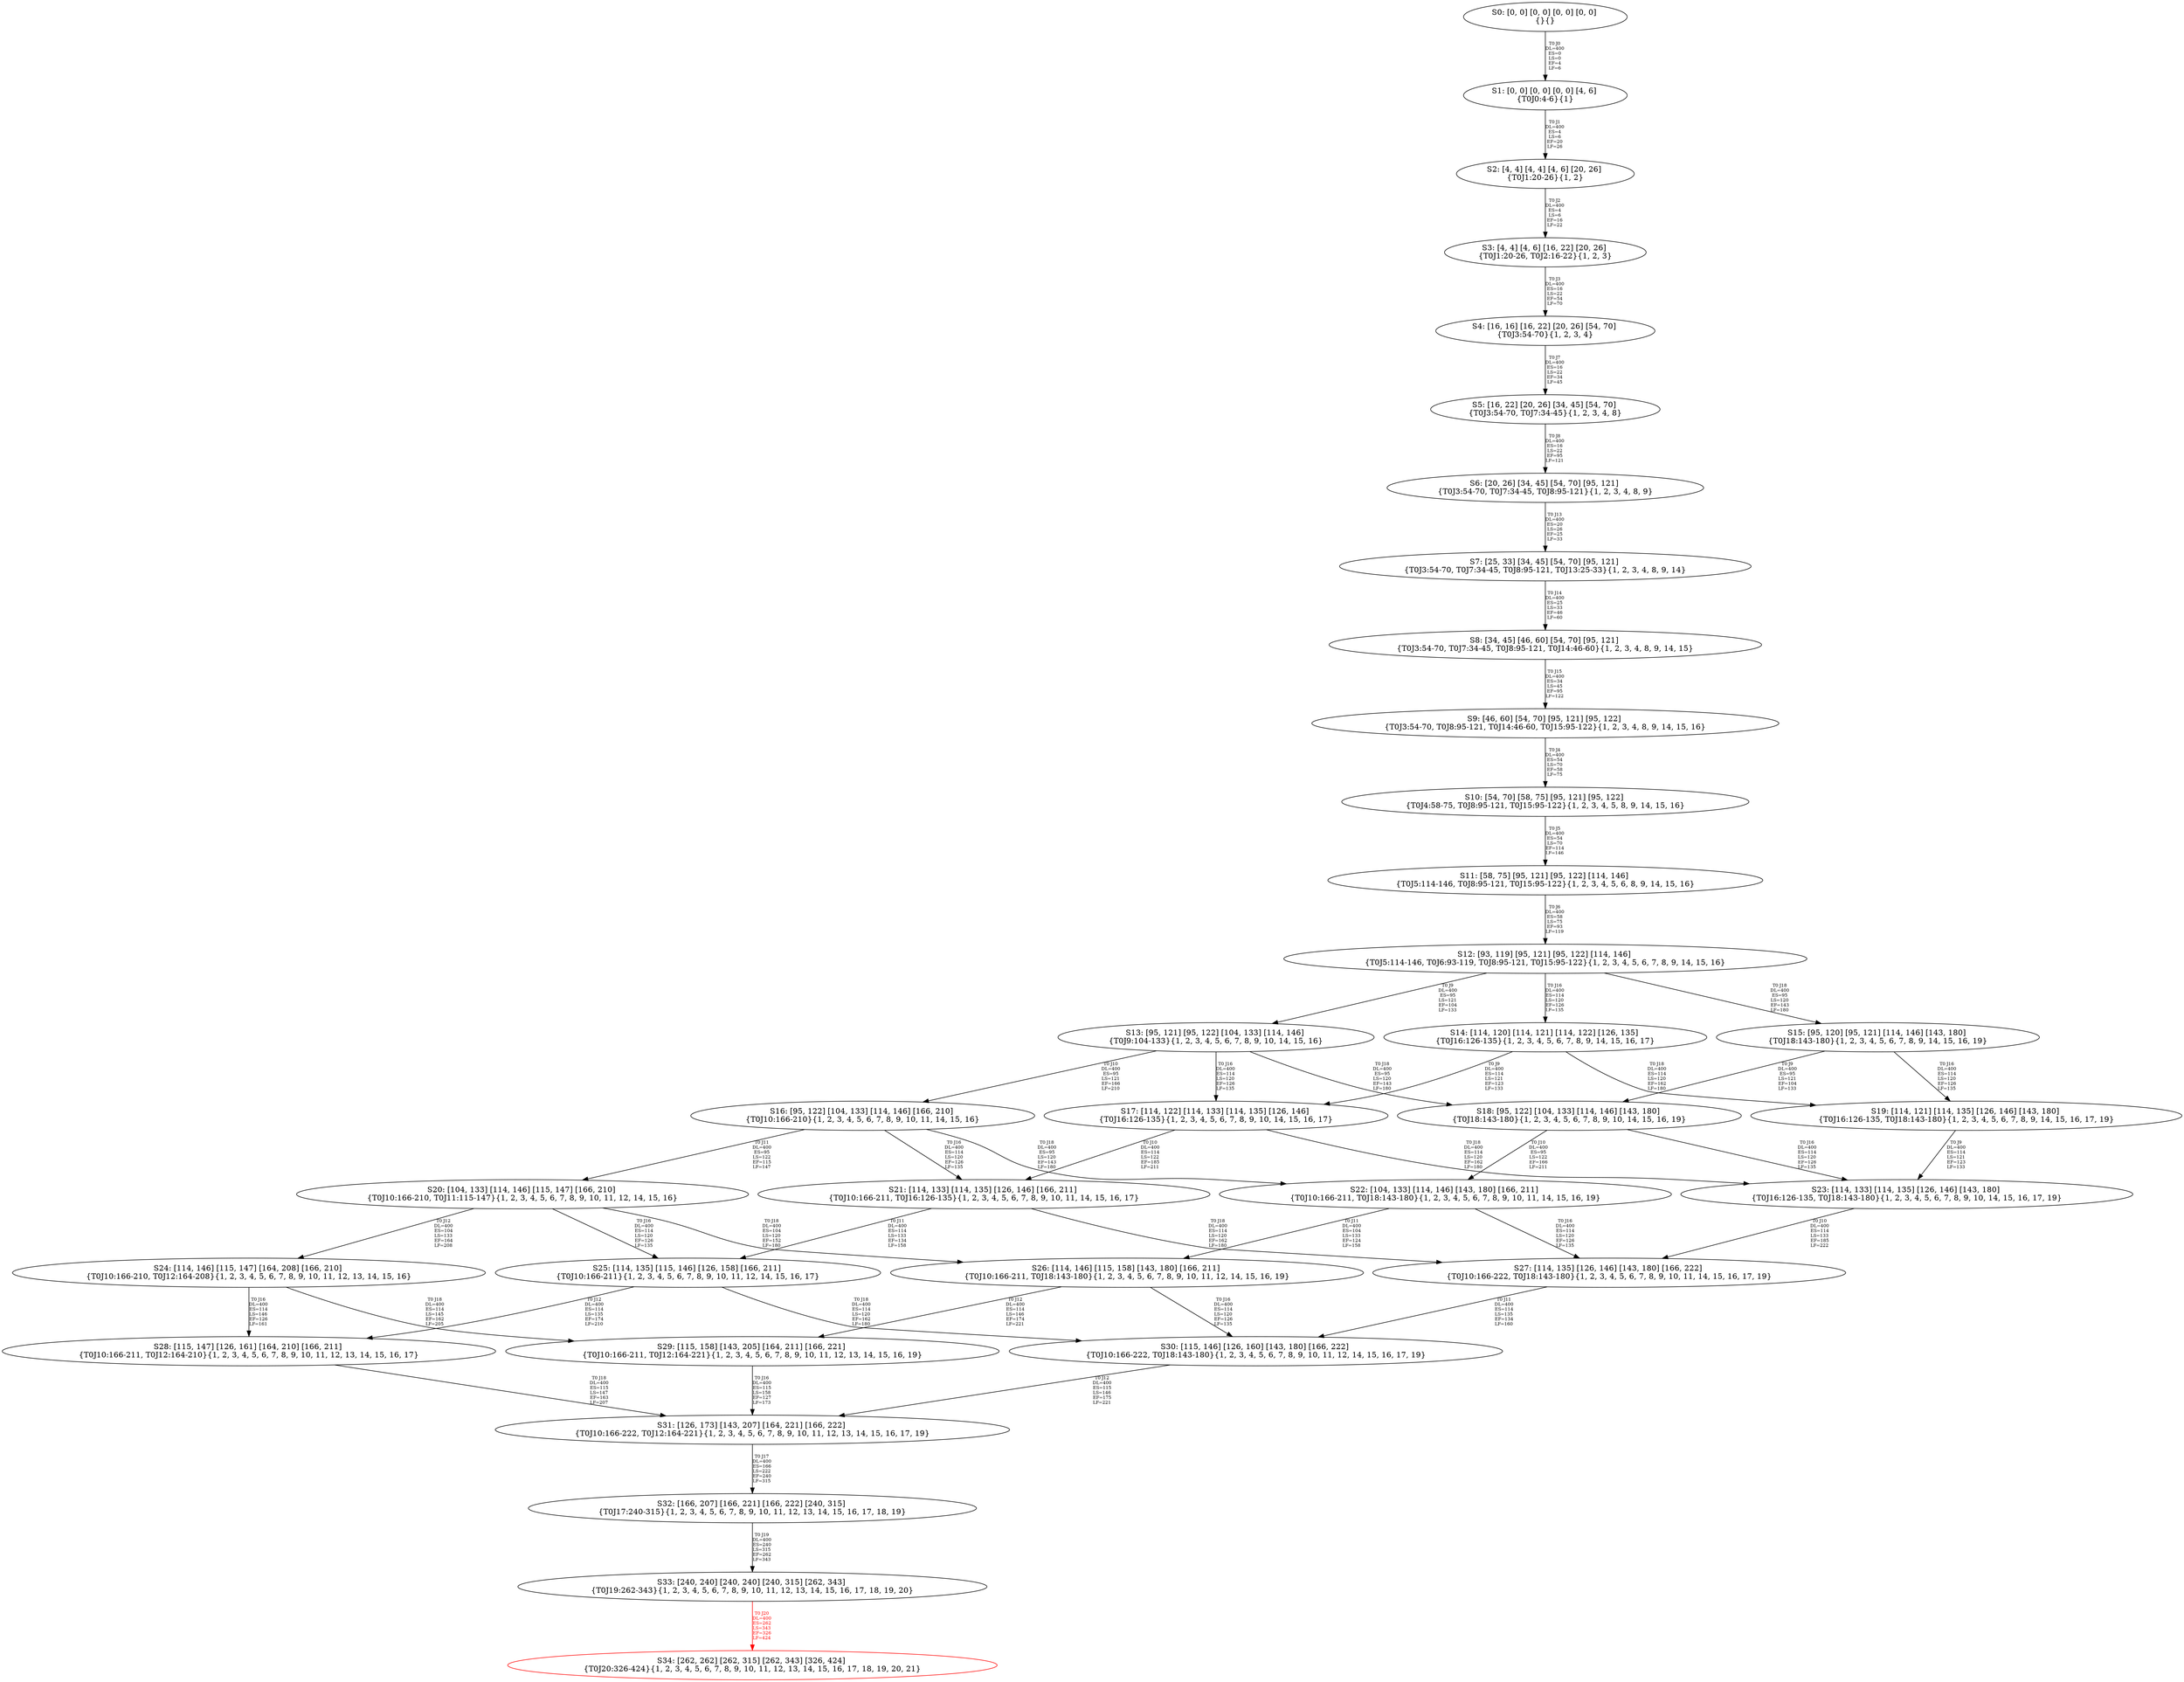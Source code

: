 digraph {
	S0[label="S0: [0, 0] [0, 0] [0, 0] [0, 0] \n{}{}"];
	S1[label="S1: [0, 0] [0, 0] [0, 0] [4, 6] \n{T0J0:4-6}{1}"];
	S2[label="S2: [4, 4] [4, 4] [4, 6] [20, 26] \n{T0J1:20-26}{1, 2}"];
	S3[label="S3: [4, 4] [4, 6] [16, 22] [20, 26] \n{T0J1:20-26, T0J2:16-22}{1, 2, 3}"];
	S4[label="S4: [16, 16] [16, 22] [20, 26] [54, 70] \n{T0J3:54-70}{1, 2, 3, 4}"];
	S5[label="S5: [16, 22] [20, 26] [34, 45] [54, 70] \n{T0J3:54-70, T0J7:34-45}{1, 2, 3, 4, 8}"];
	S6[label="S6: [20, 26] [34, 45] [54, 70] [95, 121] \n{T0J3:54-70, T0J7:34-45, T0J8:95-121}{1, 2, 3, 4, 8, 9}"];
	S7[label="S7: [25, 33] [34, 45] [54, 70] [95, 121] \n{T0J3:54-70, T0J7:34-45, T0J8:95-121, T0J13:25-33}{1, 2, 3, 4, 8, 9, 14}"];
	S8[label="S8: [34, 45] [46, 60] [54, 70] [95, 121] \n{T0J3:54-70, T0J7:34-45, T0J8:95-121, T0J14:46-60}{1, 2, 3, 4, 8, 9, 14, 15}"];
	S9[label="S9: [46, 60] [54, 70] [95, 121] [95, 122] \n{T0J3:54-70, T0J8:95-121, T0J14:46-60, T0J15:95-122}{1, 2, 3, 4, 8, 9, 14, 15, 16}"];
	S10[label="S10: [54, 70] [58, 75] [95, 121] [95, 122] \n{T0J4:58-75, T0J8:95-121, T0J15:95-122}{1, 2, 3, 4, 5, 8, 9, 14, 15, 16}"];
	S11[label="S11: [58, 75] [95, 121] [95, 122] [114, 146] \n{T0J5:114-146, T0J8:95-121, T0J15:95-122}{1, 2, 3, 4, 5, 6, 8, 9, 14, 15, 16}"];
	S12[label="S12: [93, 119] [95, 121] [95, 122] [114, 146] \n{T0J5:114-146, T0J6:93-119, T0J8:95-121, T0J15:95-122}{1, 2, 3, 4, 5, 6, 7, 8, 9, 14, 15, 16}"];
	S13[label="S13: [95, 121] [95, 122] [104, 133] [114, 146] \n{T0J9:104-133}{1, 2, 3, 4, 5, 6, 7, 8, 9, 10, 14, 15, 16}"];
	S14[label="S14: [114, 120] [114, 121] [114, 122] [126, 135] \n{T0J16:126-135}{1, 2, 3, 4, 5, 6, 7, 8, 9, 14, 15, 16, 17}"];
	S15[label="S15: [95, 120] [95, 121] [114, 146] [143, 180] \n{T0J18:143-180}{1, 2, 3, 4, 5, 6, 7, 8, 9, 14, 15, 16, 19}"];
	S16[label="S16: [95, 122] [104, 133] [114, 146] [166, 210] \n{T0J10:166-210}{1, 2, 3, 4, 5, 6, 7, 8, 9, 10, 11, 14, 15, 16}"];
	S17[label="S17: [114, 122] [114, 133] [114, 135] [126, 146] \n{T0J16:126-135}{1, 2, 3, 4, 5, 6, 7, 8, 9, 10, 14, 15, 16, 17}"];
	S18[label="S18: [95, 122] [104, 133] [114, 146] [143, 180] \n{T0J18:143-180}{1, 2, 3, 4, 5, 6, 7, 8, 9, 10, 14, 15, 16, 19}"];
	S19[label="S19: [114, 121] [114, 135] [126, 146] [143, 180] \n{T0J16:126-135, T0J18:143-180}{1, 2, 3, 4, 5, 6, 7, 8, 9, 14, 15, 16, 17, 19}"];
	S20[label="S20: [104, 133] [114, 146] [115, 147] [166, 210] \n{T0J10:166-210, T0J11:115-147}{1, 2, 3, 4, 5, 6, 7, 8, 9, 10, 11, 12, 14, 15, 16}"];
	S21[label="S21: [114, 133] [114, 135] [126, 146] [166, 211] \n{T0J10:166-211, T0J16:126-135}{1, 2, 3, 4, 5, 6, 7, 8, 9, 10, 11, 14, 15, 16, 17}"];
	S22[label="S22: [104, 133] [114, 146] [143, 180] [166, 211] \n{T0J10:166-211, T0J18:143-180}{1, 2, 3, 4, 5, 6, 7, 8, 9, 10, 11, 14, 15, 16, 19}"];
	S23[label="S23: [114, 133] [114, 135] [126, 146] [143, 180] \n{T0J16:126-135, T0J18:143-180}{1, 2, 3, 4, 5, 6, 7, 8, 9, 10, 14, 15, 16, 17, 19}"];
	S24[label="S24: [114, 146] [115, 147] [164, 208] [166, 210] \n{T0J10:166-210, T0J12:164-208}{1, 2, 3, 4, 5, 6, 7, 8, 9, 10, 11, 12, 13, 14, 15, 16}"];
	S25[label="S25: [114, 135] [115, 146] [126, 158] [166, 211] \n{T0J10:166-211}{1, 2, 3, 4, 5, 6, 7, 8, 9, 10, 11, 12, 14, 15, 16, 17}"];
	S26[label="S26: [114, 146] [115, 158] [143, 180] [166, 211] \n{T0J10:166-211, T0J18:143-180}{1, 2, 3, 4, 5, 6, 7, 8, 9, 10, 11, 12, 14, 15, 16, 19}"];
	S27[label="S27: [114, 135] [126, 146] [143, 180] [166, 222] \n{T0J10:166-222, T0J18:143-180}{1, 2, 3, 4, 5, 6, 7, 8, 9, 10, 11, 14, 15, 16, 17, 19}"];
	S28[label="S28: [115, 147] [126, 161] [164, 210] [166, 211] \n{T0J10:166-211, T0J12:164-210}{1, 2, 3, 4, 5, 6, 7, 8, 9, 10, 11, 12, 13, 14, 15, 16, 17}"];
	S29[label="S29: [115, 158] [143, 205] [164, 211] [166, 221] \n{T0J10:166-211, T0J12:164-221}{1, 2, 3, 4, 5, 6, 7, 8, 9, 10, 11, 12, 13, 14, 15, 16, 19}"];
	S30[label="S30: [115, 146] [126, 160] [143, 180] [166, 222] \n{T0J10:166-222, T0J18:143-180}{1, 2, 3, 4, 5, 6, 7, 8, 9, 10, 11, 12, 14, 15, 16, 17, 19}"];
	S31[label="S31: [126, 173] [143, 207] [164, 221] [166, 222] \n{T0J10:166-222, T0J12:164-221}{1, 2, 3, 4, 5, 6, 7, 8, 9, 10, 11, 12, 13, 14, 15, 16, 17, 19}"];
	S32[label="S32: [166, 207] [166, 221] [166, 222] [240, 315] \n{T0J17:240-315}{1, 2, 3, 4, 5, 6, 7, 8, 9, 10, 11, 12, 13, 14, 15, 16, 17, 18, 19}"];
	S33[label="S33: [240, 240] [240, 240] [240, 315] [262, 343] \n{T0J19:262-343}{1, 2, 3, 4, 5, 6, 7, 8, 9, 10, 11, 12, 13, 14, 15, 16, 17, 18, 19, 20}"];
	S34[label="S34: [262, 262] [262, 315] [262, 343] [326, 424] \n{T0J20:326-424}{1, 2, 3, 4, 5, 6, 7, 8, 9, 10, 11, 12, 13, 14, 15, 16, 17, 18, 19, 20, 21}"];
	S0 -> S1[label="T0 J0\nDL=400\nES=0\nLS=0\nEF=4\nLF=6",fontsize=8];
	S1 -> S2[label="T0 J1\nDL=400\nES=4\nLS=6\nEF=20\nLF=26",fontsize=8];
	S2 -> S3[label="T0 J2\nDL=400\nES=4\nLS=6\nEF=16\nLF=22",fontsize=8];
	S3 -> S4[label="T0 J3\nDL=400\nES=16\nLS=22\nEF=54\nLF=70",fontsize=8];
	S4 -> S5[label="T0 J7\nDL=400\nES=16\nLS=22\nEF=34\nLF=45",fontsize=8];
	S5 -> S6[label="T0 J8\nDL=400\nES=16\nLS=22\nEF=95\nLF=121",fontsize=8];
	S6 -> S7[label="T0 J13\nDL=400\nES=20\nLS=26\nEF=25\nLF=33",fontsize=8];
	S7 -> S8[label="T0 J14\nDL=400\nES=25\nLS=33\nEF=46\nLF=60",fontsize=8];
	S8 -> S9[label="T0 J15\nDL=400\nES=34\nLS=45\nEF=95\nLF=122",fontsize=8];
	S9 -> S10[label="T0 J4\nDL=400\nES=54\nLS=70\nEF=58\nLF=75",fontsize=8];
	S10 -> S11[label="T0 J5\nDL=400\nES=54\nLS=70\nEF=114\nLF=146",fontsize=8];
	S11 -> S12[label="T0 J6\nDL=400\nES=58\nLS=75\nEF=93\nLF=119",fontsize=8];
	S12 -> S13[label="T0 J9\nDL=400\nES=95\nLS=121\nEF=104\nLF=133",fontsize=8];
	S12 -> S14[label="T0 J16\nDL=400\nES=114\nLS=120\nEF=126\nLF=135",fontsize=8];
	S12 -> S15[label="T0 J18\nDL=400\nES=95\nLS=120\nEF=143\nLF=180",fontsize=8];
	S13 -> S16[label="T0 J10\nDL=400\nES=95\nLS=121\nEF=166\nLF=210",fontsize=8];
	S13 -> S17[label="T0 J16\nDL=400\nES=114\nLS=120\nEF=126\nLF=135",fontsize=8];
	S13 -> S18[label="T0 J18\nDL=400\nES=95\nLS=120\nEF=143\nLF=180",fontsize=8];
	S14 -> S17[label="T0 J9\nDL=400\nES=114\nLS=121\nEF=123\nLF=133",fontsize=8];
	S14 -> S19[label="T0 J18\nDL=400\nES=114\nLS=120\nEF=162\nLF=180",fontsize=8];
	S15 -> S18[label="T0 J9\nDL=400\nES=95\nLS=121\nEF=104\nLF=133",fontsize=8];
	S15 -> S19[label="T0 J16\nDL=400\nES=114\nLS=120\nEF=126\nLF=135",fontsize=8];
	S16 -> S20[label="T0 J11\nDL=400\nES=95\nLS=122\nEF=115\nLF=147",fontsize=8];
	S16 -> S21[label="T0 J16\nDL=400\nES=114\nLS=120\nEF=126\nLF=135",fontsize=8];
	S16 -> S22[label="T0 J18\nDL=400\nES=95\nLS=120\nEF=143\nLF=180",fontsize=8];
	S17 -> S21[label="T0 J10\nDL=400\nES=114\nLS=122\nEF=185\nLF=211",fontsize=8];
	S17 -> S23[label="T0 J18\nDL=400\nES=114\nLS=120\nEF=162\nLF=180",fontsize=8];
	S18 -> S22[label="T0 J10\nDL=400\nES=95\nLS=122\nEF=166\nLF=211",fontsize=8];
	S18 -> S23[label="T0 J16\nDL=400\nES=114\nLS=120\nEF=126\nLF=135",fontsize=8];
	S19 -> S23[label="T0 J9\nDL=400\nES=114\nLS=121\nEF=123\nLF=133",fontsize=8];
	S20 -> S24[label="T0 J12\nDL=400\nES=104\nLS=133\nEF=164\nLF=208",fontsize=8];
	S20 -> S25[label="T0 J16\nDL=400\nES=114\nLS=120\nEF=126\nLF=135",fontsize=8];
	S20 -> S26[label="T0 J18\nDL=400\nES=104\nLS=120\nEF=152\nLF=180",fontsize=8];
	S21 -> S25[label="T0 J11\nDL=400\nES=114\nLS=133\nEF=134\nLF=158",fontsize=8];
	S21 -> S27[label="T0 J18\nDL=400\nES=114\nLS=120\nEF=162\nLF=180",fontsize=8];
	S22 -> S26[label="T0 J11\nDL=400\nES=104\nLS=133\nEF=124\nLF=158",fontsize=8];
	S22 -> S27[label="T0 J16\nDL=400\nES=114\nLS=120\nEF=126\nLF=135",fontsize=8];
	S23 -> S27[label="T0 J10\nDL=400\nES=114\nLS=133\nEF=185\nLF=222",fontsize=8];
	S24 -> S28[label="T0 J16\nDL=400\nES=114\nLS=146\nEF=126\nLF=161",fontsize=8];
	S24 -> S29[label="T0 J18\nDL=400\nES=114\nLS=145\nEF=162\nLF=205",fontsize=8];
	S25 -> S28[label="T0 J12\nDL=400\nES=114\nLS=135\nEF=174\nLF=210",fontsize=8];
	S25 -> S30[label="T0 J18\nDL=400\nES=114\nLS=120\nEF=162\nLF=180",fontsize=8];
	S26 -> S29[label="T0 J12\nDL=400\nES=114\nLS=146\nEF=174\nLF=221",fontsize=8];
	S26 -> S30[label="T0 J16\nDL=400\nES=114\nLS=120\nEF=126\nLF=135",fontsize=8];
	S27 -> S30[label="T0 J11\nDL=400\nES=114\nLS=135\nEF=134\nLF=160",fontsize=8];
	S28 -> S31[label="T0 J18\nDL=400\nES=115\nLS=147\nEF=163\nLF=207",fontsize=8];
	S29 -> S31[label="T0 J16\nDL=400\nES=115\nLS=158\nEF=127\nLF=173",fontsize=8];
	S30 -> S31[label="T0 J12\nDL=400\nES=115\nLS=146\nEF=175\nLF=221",fontsize=8];
	S31 -> S32[label="T0 J17\nDL=400\nES=166\nLS=222\nEF=240\nLF=315",fontsize=8];
	S32 -> S33[label="T0 J19\nDL=400\nES=240\nLS=315\nEF=262\nLF=343",fontsize=8];
	S33 -> S34[label="T0 J20\nDL=400\nES=262\nLS=343\nEF=326\nLF=424",color=Red,fontcolor=Red,fontsize=8];
S34[color=Red];
}
